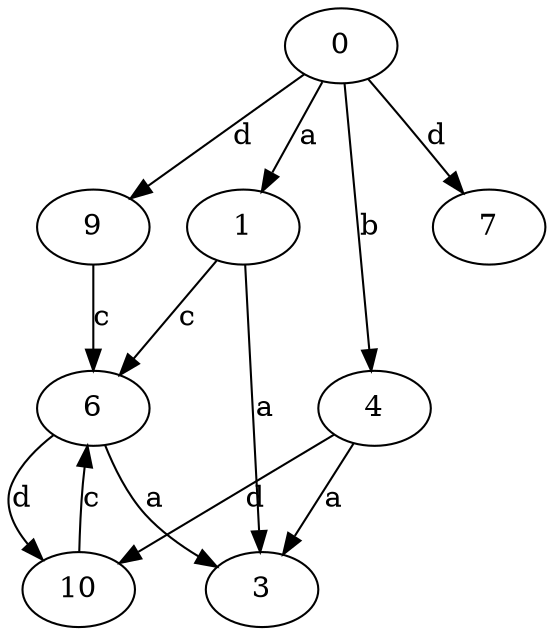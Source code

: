 strict digraph  {
1;
3;
4;
0;
6;
7;
9;
10;
1 -> 3  [label=a];
1 -> 6  [label=c];
4 -> 3  [label=a];
4 -> 10  [label=d];
0 -> 1  [label=a];
0 -> 4  [label=b];
0 -> 7  [label=d];
0 -> 9  [label=d];
6 -> 3  [label=a];
6 -> 10  [label=d];
9 -> 6  [label=c];
10 -> 6  [label=c];
}
